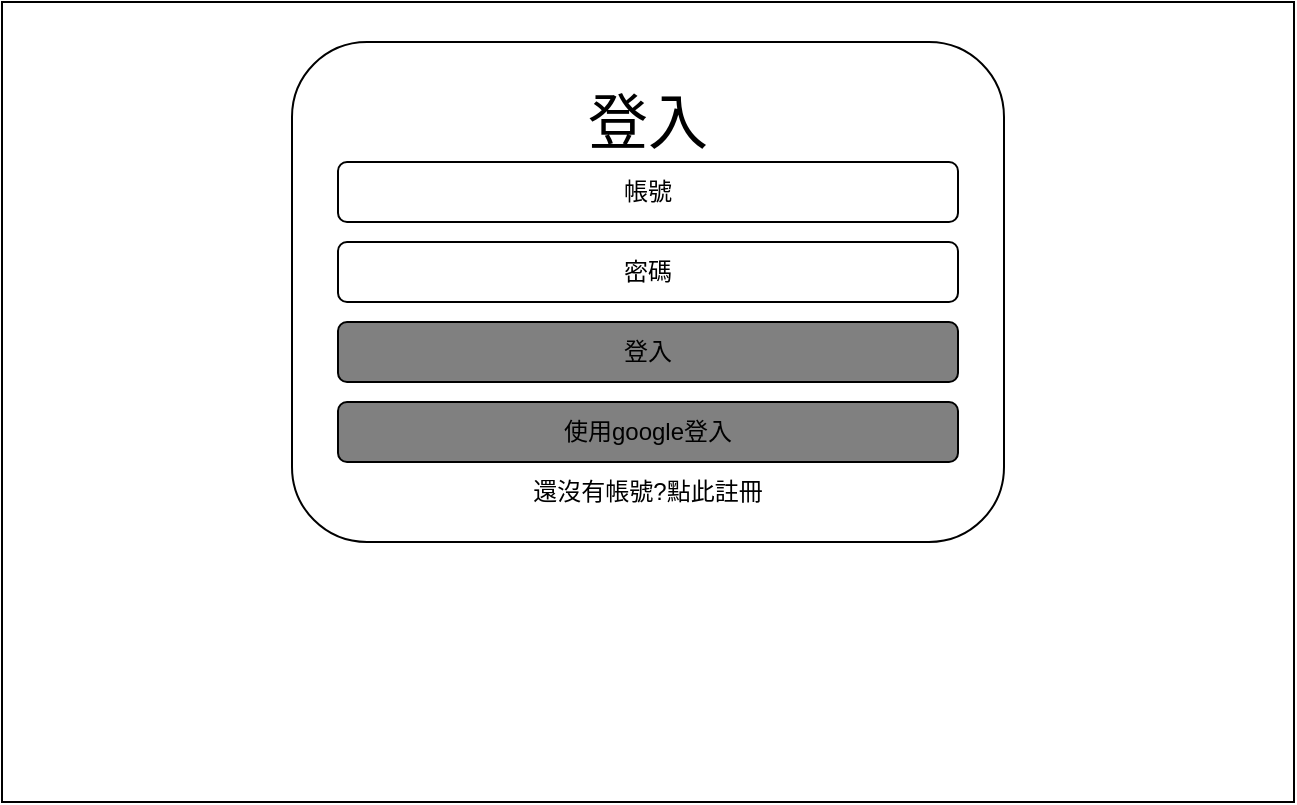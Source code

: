 <mxfile version="26.0.2" pages="15">
  <diagram id="QgYJ57VIjUv0aur7QHDK" name="第 1 页">
    <mxGraphModel dx="1212" dy="656" grid="1" gridSize="10" guides="1" tooltips="1" connect="1" arrows="1" fold="1" page="1" pageScale="1" pageWidth="827" pageHeight="1169" math="0" shadow="0">
      <root>
        <mxCell id="0" />
        <mxCell id="1" parent="0" />
        <mxCell id="DjvdTKwqsGYMlAUTt05r-1" value="" style="rounded=0;whiteSpace=wrap;html=1;" vertex="1" parent="1">
          <mxGeometry x="91" y="180" width="646" height="400" as="geometry" />
        </mxCell>
        <mxCell id="DjvdTKwqsGYMlAUTt05r-2" value="" style="rounded=1;whiteSpace=wrap;html=1;" vertex="1" parent="1">
          <mxGeometry x="236" y="200" width="356" height="250" as="geometry" />
        </mxCell>
        <mxCell id="DjvdTKwqsGYMlAUTt05r-3" value="&lt;font style=&quot;font-size: 30px;&quot;&gt;登入&lt;/font&gt;" style="text;strokeColor=none;align=center;fillColor=none;html=1;verticalAlign=middle;whiteSpace=wrap;rounded=0;" vertex="1" parent="1">
          <mxGeometry x="376" y="230" width="76" height="20" as="geometry" />
        </mxCell>
        <mxCell id="DjvdTKwqsGYMlAUTt05r-4" value="帳號" style="rounded=1;whiteSpace=wrap;html=1;" vertex="1" parent="1">
          <mxGeometry x="259" y="260" width="310" height="30" as="geometry" />
        </mxCell>
        <mxCell id="DjvdTKwqsGYMlAUTt05r-5" value="密碼" style="rounded=1;whiteSpace=wrap;html=1;" vertex="1" parent="1">
          <mxGeometry x="259" y="300" width="310" height="30" as="geometry" />
        </mxCell>
        <mxCell id="DjvdTKwqsGYMlAUTt05r-6" value="登入" style="rounded=1;whiteSpace=wrap;html=1;fillColor=#808080;" vertex="1" parent="1">
          <mxGeometry x="259" y="340" width="310" height="30" as="geometry" />
        </mxCell>
        <mxCell id="DjvdTKwqsGYMlAUTt05r-7" value="使用google登入" style="rounded=1;whiteSpace=wrap;html=1;fillColor=#808080;" vertex="1" parent="1">
          <mxGeometry x="259" y="380" width="310" height="30" as="geometry" />
        </mxCell>
        <mxCell id="DjvdTKwqsGYMlAUTt05r-8" value="還沒有帳號?點此註冊" style="text;strokeColor=none;align=center;fillColor=none;html=1;verticalAlign=middle;whiteSpace=wrap;rounded=0;" vertex="1" parent="1">
          <mxGeometry x="351" y="410" width="126" height="30" as="geometry" />
        </mxCell>
      </root>
    </mxGraphModel>
  </diagram>
  <diagram id="k6F07PkVkKD-r6Lop1Lk" name="第 2 页">
    <mxGraphModel dx="1212" dy="656" grid="1" gridSize="10" guides="1" tooltips="1" connect="1" arrows="1" fold="1" page="1" pageScale="1" pageWidth="827" pageHeight="1169" math="0" shadow="0">
      <root>
        <mxCell id="0" />
        <mxCell id="1" parent="0" />
        <mxCell id="t5SX46XaKKE3EgYs3D_a-1" value="" style="rounded=0;whiteSpace=wrap;html=1;" vertex="1" parent="1">
          <mxGeometry x="91" y="180" width="646" height="400" as="geometry" />
        </mxCell>
        <mxCell id="pI09bH8QGKPres74siQn-1" value="" style="rounded=1;whiteSpace=wrap;html=1;" vertex="1" parent="1">
          <mxGeometry x="236" y="200" width="356" height="250" as="geometry" />
        </mxCell>
        <mxCell id="pI09bH8QGKPres74siQn-2" value="&lt;font style=&quot;font-size: 30px;&quot;&gt;註冊&lt;/font&gt;" style="text;strokeColor=none;align=center;fillColor=none;html=1;verticalAlign=middle;whiteSpace=wrap;rounded=0;" vertex="1" parent="1">
          <mxGeometry x="376" y="220" width="76" height="20" as="geometry" />
        </mxCell>
        <mxCell id="pI09bH8QGKPres74siQn-3" value="選擇角色" style="rounded=1;whiteSpace=wrap;html=1;" vertex="1" parent="1">
          <mxGeometry x="259" y="260" width="310" height="30" as="geometry" />
        </mxCell>
        <mxCell id="pI09bH8QGKPres74siQn-4" value="學號或電子郵件" style="rounded=1;whiteSpace=wrap;html=1;" vertex="1" parent="1">
          <mxGeometry x="259" y="300" width="310" height="30" as="geometry" />
        </mxCell>
        <mxCell id="pI09bH8QGKPres74siQn-5" value="密碼" style="rounded=1;whiteSpace=wrap;html=1;fillColor=#FFFFFF;" vertex="1" parent="1">
          <mxGeometry x="259" y="340" width="310" height="30" as="geometry" />
        </mxCell>
        <mxCell id="9zB-RYPzBNiHCjq3Nn9u-1" value="註冊" style="rounded=1;whiteSpace=wrap;html=1;fillColor=#808080;" vertex="1" parent="1">
          <mxGeometry x="259" y="380" width="310" height="30" as="geometry" />
        </mxCell>
        <mxCell id="9zB-RYPzBNiHCjq3Nn9u-2" value="已有帳號?點此登入" style="text;strokeColor=none;align=center;fillColor=none;html=1;verticalAlign=middle;whiteSpace=wrap;rounded=0;" vertex="1" parent="1">
          <mxGeometry x="351" y="410" width="126" height="30" as="geometry" />
        </mxCell>
      </root>
    </mxGraphModel>
  </diagram>
  <diagram id="zWMgEyfHJ3ttpzDZe_y7" name="第 3 页">
    <mxGraphModel dx="1546" dy="395" grid="1" gridSize="10" guides="1" tooltips="1" connect="1" arrows="1" fold="1" page="1" pageScale="1" pageWidth="827" pageHeight="1169" math="0" shadow="0">
      <root>
        <mxCell id="0" />
        <mxCell id="1" parent="0" />
        <mxCell id="vZZIgx2Mmu8Py85ExFe8-1" value="" style="rounded=0;whiteSpace=wrap;html=1;" parent="1" vertex="1">
          <mxGeometry x="-232" y="150" width="646" height="400" as="geometry" />
        </mxCell>
        <mxCell id="vZZIgx2Mmu8Py85ExFe8-3" value="" style="endArrow=none;html=1;rounded=0;exitX=0;exitY=0.11;exitDx=0;exitDy=0;exitPerimeter=0;entryX=1;entryY=0.112;entryDx=0;entryDy=0;entryPerimeter=0;" parent="1" source="vZZIgx2Mmu8Py85ExFe8-1" target="vZZIgx2Mmu8Py85ExFe8-1" edge="1">
          <mxGeometry width="50" height="50" relative="1" as="geometry">
            <mxPoint x="110" y="250" as="sourcePoint" />
            <mxPoint x="160" y="200" as="targetPoint" />
          </mxGeometry>
        </mxCell>
        <mxCell id="vZZIgx2Mmu8Py85ExFe8-4" value="查詢教室" style="text;strokeColor=none;align=center;fillColor=none;html=1;verticalAlign=middle;whiteSpace=wrap;rounded=0;" parent="1" vertex="1">
          <mxGeometry x="-220" y="160" width="60" height="30" as="geometry" />
        </mxCell>
        <mxCell id="vZZIgx2Mmu8Py85ExFe8-6" value="申請管理" style="text;strokeColor=none;align=center;fillColor=none;html=1;verticalAlign=middle;whiteSpace=wrap;rounded=0;" parent="1" vertex="1">
          <mxGeometry x="-150" y="160" width="60" height="30" as="geometry" />
        </mxCell>
        <mxCell id="vZZIgx2Mmu8Py85ExFe8-7" value="使用者狀態管理" style="text;strokeColor=none;align=center;fillColor=none;html=1;verticalAlign=middle;whiteSpace=wrap;rounded=0;" parent="1" vertex="1">
          <mxGeometry x="-80" y="160" width="90" height="30" as="geometry" />
        </mxCell>
        <mxCell id="vZZIgx2Mmu8Py85ExFe8-8" value="教室地圖" style="text;strokeColor=none;align=center;fillColor=none;html=1;verticalAlign=middle;whiteSpace=wrap;rounded=0;" parent="1" vertex="1">
          <mxGeometry x="20" y="160" width="60" height="30" as="geometry" />
        </mxCell>
        <mxCell id="vZZIgx2Mmu8Py85ExFe8-9" value="資訊查詢" style="text;strokeColor=none;align=center;fillColor=none;html=1;verticalAlign=middle;whiteSpace=wrap;rounded=0;" parent="1" vertex="1">
          <mxGeometry x="90" y="160" width="60" height="30" as="geometry" />
        </mxCell>
        <mxCell id="MzxvAtUx7tTeIQeP956L-1" value="登出" style="rounded=1;whiteSpace=wrap;html=1;fillColor=#808080;" vertex="1" parent="1">
          <mxGeometry x="350" y="160" width="50" height="30" as="geometry" />
        </mxCell>
        <mxCell id="MzxvAtUx7tTeIQeP956L-2" value="" style="rounded=0;whiteSpace=wrap;html=1;" vertex="1" parent="1">
          <mxGeometry x="-219" y="210" width="620" height="40" as="geometry" />
        </mxCell>
        <mxCell id="MzxvAtUx7tTeIQeP956L-3" value="" style="rounded=0;whiteSpace=wrap;html=1;" vertex="1" parent="1">
          <mxGeometry x="-219" y="270" width="620" height="260" as="geometry" />
        </mxCell>
        <mxCell id="MzxvAtUx7tTeIQeP956L-4" value="" style="rounded=1;whiteSpace=wrap;html=1;" vertex="1" parent="1">
          <mxGeometry x="-210" y="280" width="600" height="40" as="geometry" />
        </mxCell>
        <mxCell id="MzxvAtUx7tTeIQeP956L-9" value="樓層" style="rounded=0;whiteSpace=wrap;html=1;" vertex="1" parent="1">
          <mxGeometry x="-210" y="215" width="70" height="30" as="geometry" />
        </mxCell>
        <mxCell id="MzxvAtUx7tTeIQeP956L-10" value="教室代號" style="rounded=0;whiteSpace=wrap;html=1;" vertex="1" parent="1">
          <mxGeometry x="-120" y="215" width="70" height="30" as="geometry" />
        </mxCell>
        <mxCell id="MzxvAtUx7tTeIQeP956L-12" value="帳號狀態" style="rounded=0;whiteSpace=wrap;html=1;" vertex="1" parent="1">
          <mxGeometry x="320" y="215" width="70" height="30" as="geometry" />
        </mxCell>
        <mxCell id="MzxvAtUx7tTeIQeP956L-13" value="&lt;font style=&quot;font-size: 8px;&quot;&gt;教室編號&lt;/font&gt;" style="text;strokeColor=none;align=center;fillColor=none;html=1;verticalAlign=middle;whiteSpace=wrap;rounded=0;" vertex="1" parent="1">
          <mxGeometry x="-210" y="285" width="45" height="30" as="geometry" />
        </mxCell>
        <mxCell id="MzxvAtUx7tTeIQeP956L-18" value="&lt;font style=&quot;font-size: 8px;&quot;&gt;樓層&lt;/font&gt;" style="text;strokeColor=none;align=center;fillColor=none;html=1;verticalAlign=middle;whiteSpace=wrap;rounded=0;" vertex="1" parent="1">
          <mxGeometry x="-165" y="285" width="45" height="30" as="geometry" />
        </mxCell>
        <mxCell id="MzxvAtUx7tTeIQeP956L-19" value="&lt;font style=&quot;font-size: 8px;&quot;&gt;教室狀態&lt;/font&gt;" style="text;strokeColor=none;align=center;fillColor=none;html=1;verticalAlign=middle;whiteSpace=wrap;rounded=0;" vertex="1" parent="1">
          <mxGeometry x="-120" y="285" width="45" height="30" as="geometry" />
        </mxCell>
        <mxCell id="MzxvAtUx7tTeIQeP956L-22" value="&lt;font style=&quot;font-size: 8px;&quot;&gt;鑰匙狀態&lt;/font&gt;" style="text;strokeColor=none;align=center;fillColor=none;html=1;verticalAlign=middle;whiteSpace=wrap;rounded=0;" vertex="1" parent="1">
          <mxGeometry x="-70" y="285" width="45" height="30" as="geometry" />
        </mxCell>
        <mxCell id="MzxvAtUx7tTeIQeP956L-23" value="&lt;font style=&quot;font-size: 8px;&quot;&gt;借用人&lt;/font&gt;" style="text;strokeColor=none;align=center;fillColor=none;html=1;verticalAlign=middle;whiteSpace=wrap;rounded=0;" vertex="1" parent="1">
          <mxGeometry x="-20" y="285" width="45" height="30" as="geometry" />
        </mxCell>
        <mxCell id="MzxvAtUx7tTeIQeP956L-24" value="&lt;font style=&quot;font-size: 8px;&quot;&gt;更改鑰匙狀態&lt;/font&gt;" style="rounded=1;whiteSpace=wrap;html=1;fillColor=#808080;" vertex="1" parent="1">
          <mxGeometry x="330" y="290" width="50" height="20" as="geometry" />
        </mxCell>
        <mxCell id="MzxvAtUx7tTeIQeP956L-25" value="&lt;span style=&quot;font-size: 8px;&quot;&gt;解禁教室&lt;/span&gt;" style="rounded=1;whiteSpace=wrap;html=1;fillColor=#808080;" vertex="1" parent="1">
          <mxGeometry x="280" y="290" width="40" height="20" as="geometry" />
        </mxCell>
        <mxCell id="MzxvAtUx7tTeIQeP956L-26" value="&lt;span style=&quot;font-size: 8px;&quot;&gt;禁用教室&lt;/span&gt;" style="rounded=1;whiteSpace=wrap;html=1;fillColor=#808080;" vertex="1" parent="1">
          <mxGeometry x="230" y="290" width="40" height="20" as="geometry" />
        </mxCell>
        <mxCell id="MzxvAtUx7tTeIQeP956L-27" value="&lt;span style=&quot;font-size: 8px;&quot;&gt;申請&lt;/span&gt;" style="rounded=1;whiteSpace=wrap;html=1;fillColor=#808080;" vertex="1" parent="1">
          <mxGeometry x="180" y="290" width="40" height="20" as="geometry" />
        </mxCell>
        <mxCell id="MzxvAtUx7tTeIQeP956L-28" value="&lt;span style=&quot;font-size: 8px;&quot;&gt;查看&lt;/span&gt;" style="rounded=1;whiteSpace=wrap;html=1;fillColor=#808080;" vertex="1" parent="1">
          <mxGeometry x="130" y="290" width="40" height="20" as="geometry" />
        </mxCell>
        <mxCell id="MzxvAtUx7tTeIQeP956L-31" value="&lt;span style=&quot;font-size: 8px;&quot;&gt;匯出&lt;/span&gt;" style="rounded=1;whiteSpace=wrap;html=1;fillColor=#808080;" vertex="1" parent="1">
          <mxGeometry x="80" y="290" width="40" height="20" as="geometry" />
        </mxCell>
      </root>
    </mxGraphModel>
  </diagram>
  <diagram id="ET-pkPDAG7_EQCwxzvbj" name="第 4 页">
    <mxGraphModel dx="868" dy="478" grid="1" gridSize="10" guides="1" tooltips="1" connect="1" arrows="1" fold="1" page="1" pageScale="1" pageWidth="827" pageHeight="1169" math="0" shadow="0">
      <root>
        <mxCell id="0" />
        <mxCell id="1" parent="0" />
        <mxCell id="nC7MZ5-8QtUfKocfvigG-1" value="" style="rounded=0;whiteSpace=wrap;html=1;" vertex="1" parent="1">
          <mxGeometry x="280" y="100" width="646" height="400" as="geometry" />
        </mxCell>
        <mxCell id="nC7MZ5-8QtUfKocfvigG-2" value="&lt;font style=&quot;font-size: 20px;&quot;&gt;教室編號&lt;/font&gt;" style="text;strokeColor=none;align=center;fillColor=none;html=1;verticalAlign=middle;whiteSpace=wrap;rounded=0;" vertex="1" parent="1">
          <mxGeometry x="493" y="185" width="220" height="40" as="geometry" />
        </mxCell>
        <mxCell id="nC7MZ5-8QtUfKocfvigG-5" value="&lt;font style=&quot;font-size: 20px;&quot;&gt;選擇要匯出的教室&lt;/font&gt;" style="text;strokeColor=none;align=center;fillColor=none;html=1;verticalAlign=middle;whiteSpace=wrap;rounded=0;" vertex="1" parent="1">
          <mxGeometry x="493" y="235" width="220" height="40" as="geometry" />
        </mxCell>
        <mxCell id="nC7MZ5-8QtUfKocfvigG-6" value="&lt;font style=&quot;font-size: 20px;&quot;&gt;選擇要匯出的日期&lt;/font&gt;" style="rounded=0;whiteSpace=wrap;html=1;" vertex="1" parent="1">
          <mxGeometry x="508" y="285" width="190" height="40" as="geometry" />
        </mxCell>
        <mxCell id="nC7MZ5-8QtUfKocfvigG-7" value="&lt;span style=&quot;color: rgba(0, 0, 0, 0.87); font-family: Roboto, Helvetica, Arial, sans-serif; font-size: 16px; letter-spacing: 0.15px; background-color: rgb(255, 255, 255);&quot;&gt;選擇的日期範圍&lt;/span&gt;" style="text;strokeColor=none;align=center;fillColor=none;html=1;verticalAlign=middle;whiteSpace=wrap;rounded=0;" vertex="1" parent="1">
          <mxGeometry x="493" y="335" width="220" height="40" as="geometry" />
        </mxCell>
        <mxCell id="nC7MZ5-8QtUfKocfvigG-8" value="匯出PDF" style="rounded=1;whiteSpace=wrap;html=1;fillColor=#808080;" vertex="1" parent="1">
          <mxGeometry x="571.5" y="385" width="63" height="30" as="geometry" />
        </mxCell>
        <mxCell id="nC7MZ5-8QtUfKocfvigG-9" value="" style="shape=mxgraph.sysml.x;" vertex="1" parent="1">
          <mxGeometry x="889" y="115" width="20" height="20" as="geometry" />
        </mxCell>
      </root>
    </mxGraphModel>
  </diagram>
  <diagram id="zQMTpKq9kxz6Sc-QJOb_" name="第 5 页">
    <mxGraphModel dx="932" dy="505" grid="1" gridSize="10" guides="1" tooltips="1" connect="1" arrows="1" fold="1" page="1" pageScale="1" pageWidth="827" pageHeight="1169" math="0" shadow="0">
      <root>
        <mxCell id="0" />
        <mxCell id="1" parent="0" />
        <mxCell id="nr4t4rD4jMs2nl9JwYOG-1" value="" style="rounded=0;whiteSpace=wrap;html=1;" vertex="1" parent="1">
          <mxGeometry x="220" y="110" width="646" height="400" as="geometry" />
        </mxCell>
        <mxCell id="nr4t4rD4jMs2nl9JwYOG-2" value="" style="shape=mxgraph.sysml.x;" vertex="1" parent="1">
          <mxGeometry x="851" y="115" width="10" height="10" as="geometry" />
        </mxCell>
        <mxCell id="nr4t4rD4jMs2nl9JwYOG-5" value="" style="rounded=0;whiteSpace=wrap;html=1;" vertex="1" parent="1">
          <mxGeometry x="238" y="125" width="610" height="375" as="geometry" />
        </mxCell>
        <mxCell id="nr4t4rD4jMs2nl9JwYOG-6" value="樓層" style="rounded=0;whiteSpace=wrap;html=1;" vertex="1" parent="1">
          <mxGeometry x="248" y="140" width="290" height="30" as="geometry" />
        </mxCell>
        <mxCell id="nr4t4rD4jMs2nl9JwYOG-10" value="教室代號" style="rounded=0;whiteSpace=wrap;html=1;" vertex="1" parent="1">
          <mxGeometry x="548" y="140" width="290" height="30" as="geometry" />
        </mxCell>
        <mxCell id="nr4t4rD4jMs2nl9JwYOG-11" value="&lt;font style=&quot;font-size: 15px;&quot;&gt;&amp;lt;&lt;/font&gt;&amp;nbsp; XXXX年XX月&amp;nbsp; &lt;font style=&quot;font-size: 15px;&quot;&gt;&amp;gt;&lt;/font&gt;" style="rounded=0;whiteSpace=wrap;html=1;" vertex="1" parent="1">
          <mxGeometry x="718" y="180" width="120" height="30" as="geometry" />
        </mxCell>
        <mxCell id="nr4t4rD4jMs2nl9JwYOG-12" value="日" style="rounded=0;whiteSpace=wrap;html=1;" vertex="1" parent="1">
          <mxGeometry x="778" y="220" width="40" height="30" as="geometry" />
        </mxCell>
        <mxCell id="nr4t4rD4jMs2nl9JwYOG-13" value="" style="html=1;verticalLabelPosition=bottom;align=center;labelBackgroundColor=#ffffff;verticalAlign=top;strokeWidth=2;strokeColor=#000000;shadow=0;dashed=0;shape=mxgraph.ios7.icons.looking_glass;" vertex="1" parent="1">
          <mxGeometry x="828" y="230" width="10" height="10" as="geometry" />
        </mxCell>
        <mxCell id="nr4t4rD4jMs2nl9JwYOG-14" value="月" style="rounded=0;whiteSpace=wrap;html=1;" vertex="1" parent="1">
          <mxGeometry x="728" y="220" width="40" height="30" as="geometry" />
        </mxCell>
        <mxCell id="nr4t4rD4jMs2nl9JwYOG-15" value="年" style="rounded=0;whiteSpace=wrap;html=1;" vertex="1" parent="1">
          <mxGeometry x="658" y="220" width="60" height="30" as="geometry" />
        </mxCell>
        <mxCell id="nr4t4rD4jMs2nl9JwYOG-16" value="" style="rounded=0;whiteSpace=wrap;html=1;" vertex="1" parent="1">
          <mxGeometry x="248" y="270" width="590" height="210" as="geometry" />
        </mxCell>
        <mxCell id="nr4t4rD4jMs2nl9JwYOG-19" value="" style="endArrow=none;html=1;rounded=0;exitX=0.002;exitY=0.202;exitDx=0;exitDy=0;exitPerimeter=0;entryX=0.995;entryY=0.202;entryDx=0;entryDy=0;entryPerimeter=0;" edge="1" parent="1" source="nr4t4rD4jMs2nl9JwYOG-16" target="nr4t4rD4jMs2nl9JwYOG-16">
          <mxGeometry width="50" height="50" relative="1" as="geometry">
            <mxPoint x="540" y="410" as="sourcePoint" />
            <mxPoint x="590" y="360" as="targetPoint" />
          </mxGeometry>
        </mxCell>
        <mxCell id="nr4t4rD4jMs2nl9JwYOG-20" value="星期五" style="text;strokeColor=none;align=center;fillColor=none;html=1;verticalAlign=middle;whiteSpace=wrap;rounded=0;" vertex="1" parent="1">
          <mxGeometry x="758" y="280" width="60" height="30" as="geometry" />
        </mxCell>
        <mxCell id="nr4t4rD4jMs2nl9JwYOG-21" value="星期四" style="text;strokeColor=none;align=center;fillColor=none;html=1;verticalAlign=middle;whiteSpace=wrap;rounded=0;" vertex="1" parent="1">
          <mxGeometry x="680" y="280" width="60" height="30" as="geometry" />
        </mxCell>
        <mxCell id="nr4t4rD4jMs2nl9JwYOG-22" value="星期三" style="text;strokeColor=none;align=center;fillColor=none;html=1;verticalAlign=middle;whiteSpace=wrap;rounded=0;" vertex="1" parent="1">
          <mxGeometry x="598" y="280" width="60" height="30" as="geometry" />
        </mxCell>
        <mxCell id="nr4t4rD4jMs2nl9JwYOG-23" value="星期二" style="text;strokeColor=none;align=center;fillColor=none;html=1;verticalAlign=middle;whiteSpace=wrap;rounded=0;" vertex="1" parent="1">
          <mxGeometry x="513" y="280" width="60" height="30" as="geometry" />
        </mxCell>
        <mxCell id="nr4t4rD4jMs2nl9JwYOG-24" value="星期一" style="text;strokeColor=none;align=center;fillColor=none;html=1;verticalAlign=middle;whiteSpace=wrap;rounded=0;" vertex="1" parent="1">
          <mxGeometry x="430" y="280" width="60" height="30" as="geometry" />
        </mxCell>
        <mxCell id="nr4t4rD4jMs2nl9JwYOG-26" value="&lt;font style=&quot;font-size: 30px;&quot;&gt;時&lt;/font&gt;&lt;div&gt;&lt;span style=&quot;font-size: 30px;&quot;&gt;段&lt;/span&gt;&lt;/div&gt;" style="text;strokeColor=none;align=center;fillColor=none;html=1;verticalAlign=middle;whiteSpace=wrap;rounded=0;" vertex="1" parent="1">
          <mxGeometry x="248" y="310" width="60" height="170" as="geometry" />
        </mxCell>
        <mxCell id="nr4t4rD4jMs2nl9JwYOG-27" value="" style="shape=mxgraph.sysml.x;" vertex="1" parent="1">
          <mxGeometry x="450" y="340" width="10" height="10" as="geometry" />
        </mxCell>
        <mxCell id="nr4t4rD4jMs2nl9JwYOG-28" value="" style="shape=mxgraph.sysml.x;" vertex="1" parent="1">
          <mxGeometry x="450" y="360" width="10" height="10" as="geometry" />
        </mxCell>
        <mxCell id="nr4t4rD4jMs2nl9JwYOG-29" value="" style="shape=mxgraph.sysml.x;" vertex="1" parent="1">
          <mxGeometry x="620" y="360" width="10" height="10" as="geometry" />
        </mxCell>
        <mxCell id="nr4t4rD4jMs2nl9JwYOG-30" value="" style="shape=mxgraph.sysml.x;" vertex="1" parent="1">
          <mxGeometry x="620" y="380" width="10" height="10" as="geometry" />
        </mxCell>
        <mxCell id="nr4t4rD4jMs2nl9JwYOG-31" value="" style="shape=mxgraph.sysml.x;" vertex="1" parent="1">
          <mxGeometry x="620" y="400" width="10" height="10" as="geometry" />
        </mxCell>
        <mxCell id="nr4t4rD4jMs2nl9JwYOG-32" value="" style="shape=mxgraph.sysml.x;" vertex="1" parent="1">
          <mxGeometry x="620" y="420" width="10" height="10" as="geometry" />
        </mxCell>
      </root>
    </mxGraphModel>
  </diagram>
  <diagram id="pZtuCTIe1XZJ_nbanjNF" name="第 6 页">
    <mxGraphModel dx="1551" dy="822" grid="1" gridSize="10" guides="1" tooltips="1" connect="1" arrows="1" fold="1" page="1" pageScale="1" pageWidth="827" pageHeight="1169" math="0" shadow="0">
      <root>
        <mxCell id="0" />
        <mxCell id="1" parent="0" />
        <mxCell id="om7pnWgnMwNQS-AXq-Im-1" value="" style="rounded=0;whiteSpace=wrap;html=1;" vertex="1" parent="1">
          <mxGeometry x="220" y="110" width="646" height="400" as="geometry" />
        </mxCell>
        <mxCell id="om7pnWgnMwNQS-AXq-Im-2" value="" style="shape=mxgraph.sysml.x;" vertex="1" parent="1">
          <mxGeometry x="829" y="126" width="21" height="21" as="geometry" />
        </mxCell>
        <mxCell id="om7pnWgnMwNQS-AXq-Im-3" value="&lt;font style=&quot;font-size: 25px;&quot;&gt;樓層&lt;/font&gt;" style="rounded=0;whiteSpace=wrap;html=1;" vertex="1" parent="1">
          <mxGeometry x="288" y="220" width="220" height="60" as="geometry" />
        </mxCell>
        <mxCell id="om7pnWgnMwNQS-AXq-Im-4" value="&lt;span style=&quot;font-size: 25px;&quot;&gt;選擇開始時間&lt;/span&gt;" style="rounded=0;whiteSpace=wrap;html=1;" vertex="1" parent="1">
          <mxGeometry x="288" y="340" width="220" height="60" as="geometry" />
        </mxCell>
        <mxCell id="om7pnWgnMwNQS-AXq-Im-5" value="&lt;span style=&quot;font-size: 25px;&quot;&gt;選擇結束時間&lt;/span&gt;" style="rounded=0;whiteSpace=wrap;html=1;" vertex="1" parent="1">
          <mxGeometry x="578" y="340" width="220" height="60" as="geometry" />
        </mxCell>
        <mxCell id="om7pnWgnMwNQS-AXq-Im-6" value="&lt;span style=&quot;font-size: 25px;&quot;&gt;教室代號&lt;/span&gt;" style="rounded=0;whiteSpace=wrap;html=1;" vertex="1" parent="1">
          <mxGeometry x="578" y="220" width="220" height="60" as="geometry" />
        </mxCell>
        <mxCell id="om7pnWgnMwNQS-AXq-Im-7" value="&lt;font style=&quot;font-size: 25px;&quot;&gt;提交&lt;/font&gt;" style="rounded=1;whiteSpace=wrap;html=1;fillColor=#808080;" vertex="1" parent="1">
          <mxGeometry x="483" y="420" width="120" height="60" as="geometry" />
        </mxCell>
      </root>
    </mxGraphModel>
  </diagram>
  <diagram id="pnUnFaWA4RpvQPl96U3_" name="第 7 页">
    <mxGraphModel dx="1551" dy="822" grid="1" gridSize="10" guides="1" tooltips="1" connect="1" arrows="1" fold="1" page="1" pageScale="1" pageWidth="827" pageHeight="1169" math="0" shadow="0">
      <root>
        <mxCell id="0" />
        <mxCell id="1" parent="0" />
        <mxCell id="CMjjZ5YGhx9Ng5Rtvhs7-1" value="" style="rounded=0;whiteSpace=wrap;html=1;" vertex="1" parent="1">
          <mxGeometry x="220" y="110" width="646" height="400" as="geometry" />
        </mxCell>
        <mxCell id="CMjjZ5YGhx9Ng5Rtvhs7-2" value="" style="shape=mxgraph.sysml.x;" vertex="1" parent="1">
          <mxGeometry x="829" y="126" width="21" height="21" as="geometry" />
        </mxCell>
        <mxCell id="CMjjZ5YGhx9Ng5Rtvhs7-3" value="&lt;font style=&quot;font-size: 25px;&quot;&gt;樓層&lt;/font&gt;" style="rounded=0;whiteSpace=wrap;html=1;" vertex="1" parent="1">
          <mxGeometry x="288" y="220" width="220" height="60" as="geometry" />
        </mxCell>
        <mxCell id="CMjjZ5YGhx9Ng5Rtvhs7-4" value="&lt;span style=&quot;font-size: 25px;&quot;&gt;月&lt;/span&gt;" style="rounded=0;whiteSpace=wrap;html=1;" vertex="1" parent="1">
          <mxGeometry x="288" y="340" width="152" height="60" as="geometry" />
        </mxCell>
        <mxCell id="CMjjZ5YGhx9Ng5Rtvhs7-6" value="&lt;span style=&quot;font-size: 25px;&quot;&gt;教室代號&lt;/span&gt;" style="rounded=0;whiteSpace=wrap;html=1;" vertex="1" parent="1">
          <mxGeometry x="578" y="220" width="220" height="60" as="geometry" />
        </mxCell>
        <mxCell id="CMjjZ5YGhx9Ng5Rtvhs7-7" value="&lt;font style=&quot;font-size: 25px;&quot;&gt;提交&lt;/font&gt;" style="rounded=1;whiteSpace=wrap;html=1;fillColor=#808080;" vertex="1" parent="1">
          <mxGeometry x="483" y="420" width="120" height="60" as="geometry" />
        </mxCell>
        <mxCell id="CMjjZ5YGhx9Ng5Rtvhs7-9" value="&lt;span style=&quot;font-size: 25px;&quot;&gt;時&lt;/span&gt;" style="rounded=0;whiteSpace=wrap;html=1;" vertex="1" parent="1">
          <mxGeometry x="646" y="340" width="152" height="60" as="geometry" />
        </mxCell>
        <mxCell id="CMjjZ5YGhx9Ng5Rtvhs7-10" value="&lt;span style=&quot;font-size: 25px;&quot;&gt;日&lt;/span&gt;" style="rounded=0;whiteSpace=wrap;html=1;" vertex="1" parent="1">
          <mxGeometry x="467" y="340" width="152" height="60" as="geometry" />
        </mxCell>
      </root>
    </mxGraphModel>
  </diagram>
  <diagram id="OuUHOI1jhtomVeFOd6LH" name="第 8 页">
    <mxGraphModel dx="1042" dy="573" grid="1" gridSize="10" guides="1" tooltips="1" connect="1" arrows="1" fold="1" page="1" pageScale="1" pageWidth="827" pageHeight="1169" math="0" shadow="0">
      <root>
        <mxCell id="0" />
        <mxCell id="1" parent="0" />
        <mxCell id="49A21cKtQv_MKHyPqMj1-1" value="" style="rounded=0;whiteSpace=wrap;html=1;" vertex="1" parent="1">
          <mxGeometry x="220" y="110" width="646" height="400" as="geometry" />
        </mxCell>
        <mxCell id="49A21cKtQv_MKHyPqMj1-2" value="" style="shape=mxgraph.sysml.x;" vertex="1" parent="1">
          <mxGeometry x="829" y="126" width="21" height="21" as="geometry" />
        </mxCell>
        <mxCell id="49A21cKtQv_MKHyPqMj1-3" value="&lt;font style=&quot;font-size: 25px;&quot;&gt;樓層&lt;/font&gt;" style="rounded=0;whiteSpace=wrap;html=1;" vertex="1" parent="1">
          <mxGeometry x="288" y="220" width="220" height="60" as="geometry" />
        </mxCell>
        <mxCell id="49A21cKtQv_MKHyPqMj1-6" value="&lt;span style=&quot;font-size: 25px;&quot;&gt;教室代號&lt;/span&gt;" style="rounded=0;whiteSpace=wrap;html=1;" vertex="1" parent="1">
          <mxGeometry x="578" y="220" width="220" height="60" as="geometry" />
        </mxCell>
        <mxCell id="49A21cKtQv_MKHyPqMj1-7" value="&lt;font style=&quot;font-size: 25px;&quot;&gt;更改&lt;/font&gt;" style="rounded=1;whiteSpace=wrap;html=1;fillColor=#808080;" vertex="1" parent="1">
          <mxGeometry x="483" y="430" width="120" height="60" as="geometry" />
        </mxCell>
        <mxCell id="49A21cKtQv_MKHyPqMj1-8" value="&lt;span style=&quot;font-size: 25px;&quot;&gt;選擇使用者&lt;/span&gt;" style="rounded=0;whiteSpace=wrap;html=1;" vertex="1" parent="1">
          <mxGeometry x="578" y="320" width="220" height="60" as="geometry" />
        </mxCell>
        <mxCell id="49A21cKtQv_MKHyPqMj1-9" value="&lt;span style=&quot;font-size: 25px;&quot;&gt;鑰匙狀態&lt;/span&gt;" style="rounded=0;whiteSpace=wrap;html=1;" vertex="1" parent="1">
          <mxGeometry x="288" y="320" width="220" height="60" as="geometry" />
        </mxCell>
        <mxCell id="49A21cKtQv_MKHyPqMj1-11" value="" style="whiteSpace=wrap;html=1;aspect=fixed;" vertex="1" parent="1">
          <mxGeometry x="475.75" y="400" width="20" height="20" as="geometry" />
        </mxCell>
        <mxCell id="49A21cKtQv_MKHyPqMj1-12" value="禁用鑰匙借用者" style="text;strokeColor=none;align=center;fillColor=none;html=1;verticalAlign=middle;whiteSpace=wrap;rounded=0;" vertex="1" parent="1">
          <mxGeometry x="490.25" y="395" width="120" height="30" as="geometry" />
        </mxCell>
      </root>
    </mxGraphModel>
  </diagram>
  <diagram id="vJJjXLjIIedYYJSWxosm" name="第 9 页">
    <mxGraphModel dx="1546" dy="395" grid="1" gridSize="10" guides="1" tooltips="1" connect="1" arrows="1" fold="1" page="1" pageScale="1" pageWidth="827" pageHeight="1169" math="0" shadow="0">
      <root>
        <mxCell id="0" />
        <mxCell id="1" parent="0" />
        <mxCell id="XeFK1Jfa4oH6c-_aOQsl-1" value="" style="rounded=0;whiteSpace=wrap;html=1;" vertex="1" parent="1">
          <mxGeometry x="-232" y="150" width="646" height="400" as="geometry" />
        </mxCell>
        <mxCell id="XeFK1Jfa4oH6c-_aOQsl-2" value="" style="endArrow=none;html=1;rounded=0;exitX=0;exitY=0.11;exitDx=0;exitDy=0;exitPerimeter=0;entryX=1;entryY=0.112;entryDx=0;entryDy=0;entryPerimeter=0;" edge="1" parent="1" source="XeFK1Jfa4oH6c-_aOQsl-1" target="XeFK1Jfa4oH6c-_aOQsl-1">
          <mxGeometry width="50" height="50" relative="1" as="geometry">
            <mxPoint x="110" y="250" as="sourcePoint" />
            <mxPoint x="160" y="200" as="targetPoint" />
          </mxGeometry>
        </mxCell>
        <mxCell id="XeFK1Jfa4oH6c-_aOQsl-3" value="查詢教室" style="text;strokeColor=none;align=center;fillColor=none;html=1;verticalAlign=middle;whiteSpace=wrap;rounded=0;" vertex="1" parent="1">
          <mxGeometry x="-220" y="160" width="60" height="30" as="geometry" />
        </mxCell>
        <mxCell id="XeFK1Jfa4oH6c-_aOQsl-4" value="申請管理" style="text;strokeColor=none;align=center;fillColor=none;html=1;verticalAlign=middle;whiteSpace=wrap;rounded=0;" vertex="1" parent="1">
          <mxGeometry x="-150" y="160" width="60" height="30" as="geometry" />
        </mxCell>
        <mxCell id="XeFK1Jfa4oH6c-_aOQsl-5" value="使用者狀態管理" style="text;strokeColor=none;align=center;fillColor=none;html=1;verticalAlign=middle;whiteSpace=wrap;rounded=0;" vertex="1" parent="1">
          <mxGeometry x="-80" y="160" width="90" height="30" as="geometry" />
        </mxCell>
        <mxCell id="XeFK1Jfa4oH6c-_aOQsl-6" value="教室地圖" style="text;strokeColor=none;align=center;fillColor=none;html=1;verticalAlign=middle;whiteSpace=wrap;rounded=0;" vertex="1" parent="1">
          <mxGeometry x="20" y="160" width="60" height="30" as="geometry" />
        </mxCell>
        <mxCell id="XeFK1Jfa4oH6c-_aOQsl-7" value="資訊查詢" style="text;strokeColor=none;align=center;fillColor=none;html=1;verticalAlign=middle;whiteSpace=wrap;rounded=0;" vertex="1" parent="1">
          <mxGeometry x="90" y="160" width="60" height="30" as="geometry" />
        </mxCell>
        <mxCell id="XeFK1Jfa4oH6c-_aOQsl-8" value="登出" style="rounded=1;whiteSpace=wrap;html=1;fillColor=#808080;" vertex="1" parent="1">
          <mxGeometry x="350" y="160" width="50" height="30" as="geometry" />
        </mxCell>
        <mxCell id="XeFK1Jfa4oH6c-_aOQsl-9" value="" style="rounded=0;whiteSpace=wrap;html=1;" vertex="1" parent="1">
          <mxGeometry x="-219" y="210" width="620" height="40" as="geometry" />
        </mxCell>
        <mxCell id="XeFK1Jfa4oH6c-_aOQsl-10" value="" style="rounded=0;whiteSpace=wrap;html=1;" vertex="1" parent="1">
          <mxGeometry x="-219" y="270" width="620" height="260" as="geometry" />
        </mxCell>
        <mxCell id="XeFK1Jfa4oH6c-_aOQsl-11" value="" style="rounded=1;whiteSpace=wrap;html=1;" vertex="1" parent="1">
          <mxGeometry x="-210" y="280" width="600" height="40" as="geometry" />
        </mxCell>
        <mxCell id="XeFK1Jfa4oH6c-_aOQsl-12" value="樓層" style="rounded=0;whiteSpace=wrap;html=1;" vertex="1" parent="1">
          <mxGeometry x="-210" y="215" width="70" height="30" as="geometry" />
        </mxCell>
        <mxCell id="XeFK1Jfa4oH6c-_aOQsl-13" value="教室代號" style="rounded=0;whiteSpace=wrap;html=1;" vertex="1" parent="1">
          <mxGeometry x="-120" y="215" width="70" height="30" as="geometry" />
        </mxCell>
        <mxCell id="XeFK1Jfa4oH6c-_aOQsl-15" value="&lt;font style=&quot;font-size: 8px;&quot;&gt;教室編號&lt;/font&gt;" style="text;strokeColor=none;align=center;fillColor=none;html=1;verticalAlign=middle;whiteSpace=wrap;rounded=0;" vertex="1" parent="1">
          <mxGeometry x="-210" y="285" width="45" height="30" as="geometry" />
        </mxCell>
        <mxCell id="XeFK1Jfa4oH6c-_aOQsl-16" value="&lt;font style=&quot;font-size: 8px;&quot;&gt;樓層&lt;/font&gt;" style="text;strokeColor=none;align=center;fillColor=none;html=1;verticalAlign=middle;whiteSpace=wrap;rounded=0;" vertex="1" parent="1">
          <mxGeometry x="-165" y="285" width="45" height="30" as="geometry" />
        </mxCell>
        <mxCell id="XeFK1Jfa4oH6c-_aOQsl-18" value="&lt;font style=&quot;font-size: 8px;&quot;&gt;借用時間&lt;/font&gt;" style="text;strokeColor=none;align=center;fillColor=none;html=1;verticalAlign=middle;whiteSpace=wrap;rounded=0;" vertex="1" parent="1">
          <mxGeometry x="-70" y="285" width="45" height="30" as="geometry" />
        </mxCell>
        <mxCell id="XeFK1Jfa4oH6c-_aOQsl-19" value="&lt;font style=&quot;font-size: 8px;&quot;&gt;借用人&lt;/font&gt;" style="text;strokeColor=none;align=center;fillColor=none;html=1;verticalAlign=middle;whiteSpace=wrap;rounded=0;" vertex="1" parent="1">
          <mxGeometry x="-120" y="285" width="45" height="30" as="geometry" />
        </mxCell>
        <mxCell id="XeFK1Jfa4oH6c-_aOQsl-20" value="&lt;font style=&quot;font-size: 8px;&quot;&gt;檢視歷史紀錄&lt;/font&gt;" style="rounded=1;whiteSpace=wrap;html=1;fillColor=#808080;" vertex="1" parent="1">
          <mxGeometry x="230" y="290" width="50" height="20" as="geometry" />
        </mxCell>
        <mxCell id="XeFK1Jfa4oH6c-_aOQsl-21" value="&lt;span style=&quot;font-size: 8px;&quot;&gt;同意&lt;/span&gt;" style="rounded=1;whiteSpace=wrap;html=1;fillColor=#808080;" vertex="1" parent="1">
          <mxGeometry x="290" y="290" width="40" height="20" as="geometry" />
        </mxCell>
        <mxCell id="XeFK1Jfa4oH6c-_aOQsl-22" value="&lt;span style=&quot;font-size: 8px;&quot;&gt;不同意&lt;/span&gt;" style="rounded=1;whiteSpace=wrap;html=1;fillColor=#808080;" vertex="1" parent="1">
          <mxGeometry x="340" y="290" width="40" height="20" as="geometry" />
        </mxCell>
      </root>
    </mxGraphModel>
  </diagram>
  <diagram id="wgCMIY50JNvQ7I3-gpBv" name="第 10 页">
    <mxGraphModel dx="1226" dy="674" grid="1" gridSize="10" guides="1" tooltips="1" connect="1" arrows="1" fold="1" page="1" pageScale="1" pageWidth="827" pageHeight="1169" math="0" shadow="0">
      <root>
        <mxCell id="0" />
        <mxCell id="1" parent="0" />
        <mxCell id="0sxmJbR750bXzA-t7lK6-1" value="" style="rounded=0;whiteSpace=wrap;html=1;" vertex="1" parent="1">
          <mxGeometry x="220" y="110" width="646" height="400" as="geometry" />
        </mxCell>
        <mxCell id="0sxmJbR750bXzA-t7lK6-2" value="" style="shape=mxgraph.sysml.x;" vertex="1" parent="1">
          <mxGeometry x="829" y="126" width="21" height="21" as="geometry" />
        </mxCell>
        <mxCell id="MdmdGu96SsryZ8iFMysP-1" value="" style="endArrow=none;html=1;rounded=0;exitX=0;exitY=0.2;exitDx=0;exitDy=0;exitPerimeter=0;entryX=0.999;entryY=0.198;entryDx=0;entryDy=0;entryPerimeter=0;" edge="1" parent="1" source="0sxmJbR750bXzA-t7lK6-1" target="0sxmJbR750bXzA-t7lK6-1">
          <mxGeometry width="50" height="50" relative="1" as="geometry">
            <mxPoint x="390" y="450" as="sourcePoint" />
            <mxPoint x="440" y="400" as="targetPoint" />
          </mxGeometry>
        </mxCell>
        <mxCell id="MdmdGu96SsryZ8iFMysP-2" value="&lt;font style=&quot;font-size: 20px;&quot;&gt;歷史紀錄&lt;/font&gt;" style="text;strokeColor=none;align=center;fillColor=none;html=1;verticalAlign=middle;whiteSpace=wrap;rounded=0;" vertex="1" parent="1">
          <mxGeometry x="220" y="140" width="130" height="30" as="geometry" />
        </mxCell>
        <mxCell id="XhAc8znpxFud7Y9E8YYX-1" value="" style="rounded=1;whiteSpace=wrap;html=1;" vertex="1" parent="1">
          <mxGeometry x="243" y="210" width="600" height="40" as="geometry" />
        </mxCell>
        <mxCell id="XhAc8znpxFud7Y9E8YYX-2" value="&lt;font style=&quot;font-size: 8px;&quot;&gt;借用者&lt;/font&gt;" style="text;strokeColor=none;align=center;fillColor=none;html=1;verticalAlign=middle;whiteSpace=wrap;rounded=0;" vertex="1" parent="1">
          <mxGeometry x="243" y="215" width="45" height="30" as="geometry" />
        </mxCell>
        <mxCell id="XhAc8znpxFud7Y9E8YYX-3" value="&lt;font style=&quot;font-size: 8px;&quot;&gt;教室代號&lt;/font&gt;" style="text;strokeColor=none;align=center;fillColor=none;html=1;verticalAlign=middle;whiteSpace=wrap;rounded=0;" vertex="1" parent="1">
          <mxGeometry x="288" y="215" width="45" height="30" as="geometry" />
        </mxCell>
        <mxCell id="XhAc8znpxFud7Y9E8YYX-4" value="&lt;font style=&quot;font-size: 8px;&quot;&gt;出租結果&lt;/font&gt;" style="text;strokeColor=none;align=center;fillColor=none;html=1;verticalAlign=middle;whiteSpace=wrap;rounded=0;" vertex="1" parent="1">
          <mxGeometry x="383" y="215" width="45" height="30" as="geometry" />
        </mxCell>
        <mxCell id="XhAc8znpxFud7Y9E8YYX-5" value="&lt;font style=&quot;font-size: 8px;&quot;&gt;出租日期&lt;/font&gt;" style="text;strokeColor=none;align=center;fillColor=none;html=1;verticalAlign=middle;whiteSpace=wrap;rounded=0;" vertex="1" parent="1">
          <mxGeometry x="333" y="215" width="45" height="30" as="geometry" />
        </mxCell>
      </root>
    </mxGraphModel>
  </diagram>
  <diagram id="OBTw9-Oh8aehKgKMoq6y" name="第 11 页">
    <mxGraphModel dx="1869" dy="573" grid="1" gridSize="10" guides="1" tooltips="1" connect="1" arrows="1" fold="1" page="1" pageScale="1" pageWidth="827" pageHeight="1169" math="0" shadow="0">
      <root>
        <mxCell id="0" />
        <mxCell id="1" parent="0" />
        <mxCell id="JTojA9RAi3_d1Qf_eXUi-1" value="" style="rounded=0;whiteSpace=wrap;html=1;" vertex="1" parent="1">
          <mxGeometry x="-40" y="100" width="646" height="400" as="geometry" />
        </mxCell>
        <mxCell id="JTojA9RAi3_d1Qf_eXUi-2" value="" style="endArrow=none;html=1;rounded=0;exitX=0;exitY=0.11;exitDx=0;exitDy=0;exitPerimeter=0;entryX=1;entryY=0.112;entryDx=0;entryDy=0;entryPerimeter=0;" edge="1" parent="1" source="JTojA9RAi3_d1Qf_eXUi-1" target="JTojA9RAi3_d1Qf_eXUi-1">
          <mxGeometry width="50" height="50" relative="1" as="geometry">
            <mxPoint x="302" y="200" as="sourcePoint" />
            <mxPoint x="352" y="150" as="targetPoint" />
          </mxGeometry>
        </mxCell>
        <mxCell id="JTojA9RAi3_d1Qf_eXUi-3" value="查詢教室" style="text;strokeColor=none;align=center;fillColor=none;html=1;verticalAlign=middle;whiteSpace=wrap;rounded=0;" vertex="1" parent="1">
          <mxGeometry x="-28" y="110" width="60" height="30" as="geometry" />
        </mxCell>
        <mxCell id="JTojA9RAi3_d1Qf_eXUi-4" value="申請管理" style="text;strokeColor=none;align=center;fillColor=none;html=1;verticalAlign=middle;whiteSpace=wrap;rounded=0;" vertex="1" parent="1">
          <mxGeometry x="42" y="110" width="60" height="30" as="geometry" />
        </mxCell>
        <mxCell id="JTojA9RAi3_d1Qf_eXUi-5" value="使用者狀態管理" style="text;strokeColor=none;align=center;fillColor=none;html=1;verticalAlign=middle;whiteSpace=wrap;rounded=0;" vertex="1" parent="1">
          <mxGeometry x="112" y="110" width="90" height="30" as="geometry" />
        </mxCell>
        <mxCell id="JTojA9RAi3_d1Qf_eXUi-6" value="教室地圖" style="text;strokeColor=none;align=center;fillColor=none;html=1;verticalAlign=middle;whiteSpace=wrap;rounded=0;" vertex="1" parent="1">
          <mxGeometry x="212" y="110" width="60" height="30" as="geometry" />
        </mxCell>
        <mxCell id="JTojA9RAi3_d1Qf_eXUi-7" value="資訊查詢" style="text;strokeColor=none;align=center;fillColor=none;html=1;verticalAlign=middle;whiteSpace=wrap;rounded=0;" vertex="1" parent="1">
          <mxGeometry x="282" y="110" width="60" height="30" as="geometry" />
        </mxCell>
        <mxCell id="JTojA9RAi3_d1Qf_eXUi-8" value="登出" style="rounded=1;whiteSpace=wrap;html=1;fillColor=#808080;" vertex="1" parent="1">
          <mxGeometry x="542" y="110" width="50" height="30" as="geometry" />
        </mxCell>
        <mxCell id="JTojA9RAi3_d1Qf_eXUi-9" value="" style="rounded=0;whiteSpace=wrap;html=1;" vertex="1" parent="1">
          <mxGeometry x="-27" y="160" width="620" height="40" as="geometry" />
        </mxCell>
        <mxCell id="JTojA9RAi3_d1Qf_eXUi-10" value="" style="rounded=0;whiteSpace=wrap;html=1;" vertex="1" parent="1">
          <mxGeometry x="-27" y="220" width="620" height="260" as="geometry" />
        </mxCell>
        <mxCell id="JTojA9RAi3_d1Qf_eXUi-11" value="" style="rounded=1;whiteSpace=wrap;html=1;" vertex="1" parent="1">
          <mxGeometry x="-18" y="230" width="600" height="40" as="geometry" />
        </mxCell>
        <mxCell id="JTojA9RAi3_d1Qf_eXUi-12" value="請選擇使用者" style="rounded=0;whiteSpace=wrap;html=1;" vertex="1" parent="1">
          <mxGeometry x="-18" y="165" width="168" height="30" as="geometry" />
        </mxCell>
        <mxCell id="JTojA9RAi3_d1Qf_eXUi-14" value="&lt;font style=&quot;font-size: 8px;&quot;&gt;使用者&lt;/font&gt;" style="text;strokeColor=none;align=center;fillColor=none;html=1;verticalAlign=middle;whiteSpace=wrap;rounded=0;" vertex="1" parent="1">
          <mxGeometry x="-18" y="235" width="45" height="30" as="geometry" />
        </mxCell>
        <mxCell id="JTojA9RAi3_d1Qf_eXUi-15" value="&lt;font style=&quot;font-size: 8px;&quot;&gt;身分&lt;/font&gt;" style="text;strokeColor=none;align=center;fillColor=none;html=1;verticalAlign=middle;whiteSpace=wrap;rounded=0;" vertex="1" parent="1">
          <mxGeometry x="27" y="235" width="45" height="30" as="geometry" />
        </mxCell>
        <mxCell id="JTojA9RAi3_d1Qf_eXUi-16" value="&lt;font style=&quot;font-size: 8px;&quot;&gt;解禁時間&lt;/font&gt;" style="text;strokeColor=none;align=center;fillColor=none;html=1;verticalAlign=middle;whiteSpace=wrap;rounded=0;" vertex="1" parent="1">
          <mxGeometry x="122" y="235" width="45" height="30" as="geometry" />
        </mxCell>
        <mxCell id="JTojA9RAi3_d1Qf_eXUi-17" value="&lt;font style=&quot;font-size: 8px;&quot;&gt;狀態&lt;/font&gt;" style="text;strokeColor=none;align=center;fillColor=none;html=1;verticalAlign=middle;whiteSpace=wrap;rounded=0;" vertex="1" parent="1">
          <mxGeometry x="72" y="235" width="45" height="30" as="geometry" />
        </mxCell>
        <mxCell id="JTojA9RAi3_d1Qf_eXUi-18" value="&lt;font style=&quot;font-size: 8px;&quot;&gt;進用使用者&lt;/font&gt;" style="rounded=1;whiteSpace=wrap;html=1;fillColor=#808080;" vertex="1" parent="1">
          <mxGeometry x="520" y="240" width="50" height="20" as="geometry" />
        </mxCell>
        <mxCell id="JTojA9RAi3_d1Qf_eXUi-19" value="&lt;span style=&quot;font-size: 8px;&quot;&gt;解禁&lt;/span&gt;" style="rounded=1;whiteSpace=wrap;html=1;fillColor=#808080;" vertex="1" parent="1">
          <mxGeometry x="470" y="240" width="40" height="20" as="geometry" />
        </mxCell>
      </root>
    </mxGraphModel>
  </diagram>
  <diagram id="9XTtPWY9EbOsik3DZGik" name="第 12 页">
    <mxGraphModel dx="1042" dy="573" grid="1" gridSize="10" guides="1" tooltips="1" connect="1" arrows="1" fold="1" page="1" pageScale="1" pageWidth="827" pageHeight="1169" math="0" shadow="0">
      <root>
        <mxCell id="0" />
        <mxCell id="1" parent="0" />
        <mxCell id="s4thStHGoP-mLQ299-Zn-1" value="" style="rounded=0;whiteSpace=wrap;html=1;" vertex="1" parent="1">
          <mxGeometry x="220" y="110" width="646" height="400" as="geometry" />
        </mxCell>
        <mxCell id="s4thStHGoP-mLQ299-Zn-2" value="" style="shape=mxgraph.sysml.x;" vertex="1" parent="1">
          <mxGeometry x="829" y="126" width="21" height="21" as="geometry" />
        </mxCell>
        <mxCell id="s4thStHGoP-mLQ299-Zn-3" value="&lt;font style=&quot;font-size: 25px;&quot;&gt;使用者&lt;/font&gt;" style="rounded=0;whiteSpace=wrap;html=1;" vertex="1" parent="1">
          <mxGeometry x="288" y="220" width="512" height="60" as="geometry" />
        </mxCell>
        <mxCell id="s4thStHGoP-mLQ299-Zn-4" value="&lt;span style=&quot;font-size: 25px;&quot;&gt;月&lt;/span&gt;" style="rounded=0;whiteSpace=wrap;html=1;" vertex="1" parent="1">
          <mxGeometry x="288" y="340" width="152" height="60" as="geometry" />
        </mxCell>
        <mxCell id="s4thStHGoP-mLQ299-Zn-6" value="&lt;font style=&quot;font-size: 25px;&quot;&gt;提交&lt;/font&gt;" style="rounded=1;whiteSpace=wrap;html=1;fillColor=#808080;" vertex="1" parent="1">
          <mxGeometry x="483" y="420" width="120" height="60" as="geometry" />
        </mxCell>
        <mxCell id="s4thStHGoP-mLQ299-Zn-7" value="&lt;span style=&quot;font-size: 25px;&quot;&gt;時&lt;/span&gt;" style="rounded=0;whiteSpace=wrap;html=1;" vertex="1" parent="1">
          <mxGeometry x="646" y="340" width="152" height="60" as="geometry" />
        </mxCell>
        <mxCell id="s4thStHGoP-mLQ299-Zn-8" value="&lt;span style=&quot;font-size: 25px;&quot;&gt;日&lt;/span&gt;" style="rounded=0;whiteSpace=wrap;html=1;" vertex="1" parent="1">
          <mxGeometry x="467" y="340" width="152" height="60" as="geometry" />
        </mxCell>
      </root>
    </mxGraphModel>
  </diagram>
  <diagram id="UvqshSw0ireExyF9SwJP" name="第 13 页">
    <mxGraphModel dx="1869" dy="573" grid="1" gridSize="10" guides="1" tooltips="1" connect="1" arrows="1" fold="1" page="1" pageScale="1" pageWidth="827" pageHeight="1169" math="0" shadow="0">
      <root>
        <mxCell id="0" />
        <mxCell id="1" parent="0" />
        <mxCell id="Zkpx6QZvz0dGlP_ZDs8Q-1" value="" style="rounded=0;whiteSpace=wrap;html=1;" vertex="1" parent="1">
          <mxGeometry x="-40" y="100" width="646" height="400" as="geometry" />
        </mxCell>
        <mxCell id="Zkpx6QZvz0dGlP_ZDs8Q-2" value="" style="endArrow=none;html=1;rounded=0;exitX=0;exitY=0.11;exitDx=0;exitDy=0;exitPerimeter=0;entryX=1;entryY=0.112;entryDx=0;entryDy=0;entryPerimeter=0;" edge="1" parent="1" source="Zkpx6QZvz0dGlP_ZDs8Q-1" target="Zkpx6QZvz0dGlP_ZDs8Q-1">
          <mxGeometry width="50" height="50" relative="1" as="geometry">
            <mxPoint x="302" y="200" as="sourcePoint" />
            <mxPoint x="352" y="150" as="targetPoint" />
          </mxGeometry>
        </mxCell>
        <mxCell id="Zkpx6QZvz0dGlP_ZDs8Q-3" value="查詢教室" style="text;strokeColor=none;align=center;fillColor=none;html=1;verticalAlign=middle;whiteSpace=wrap;rounded=0;" vertex="1" parent="1">
          <mxGeometry x="-28" y="110" width="60" height="30" as="geometry" />
        </mxCell>
        <mxCell id="Zkpx6QZvz0dGlP_ZDs8Q-4" value="申請管理" style="text;strokeColor=none;align=center;fillColor=none;html=1;verticalAlign=middle;whiteSpace=wrap;rounded=0;" vertex="1" parent="1">
          <mxGeometry x="42" y="110" width="60" height="30" as="geometry" />
        </mxCell>
        <mxCell id="Zkpx6QZvz0dGlP_ZDs8Q-5" value="使用者狀態管理" style="text;strokeColor=none;align=center;fillColor=none;html=1;verticalAlign=middle;whiteSpace=wrap;rounded=0;" vertex="1" parent="1">
          <mxGeometry x="112" y="110" width="90" height="30" as="geometry" />
        </mxCell>
        <mxCell id="Zkpx6QZvz0dGlP_ZDs8Q-6" value="教室地圖" style="text;strokeColor=none;align=center;fillColor=none;html=1;verticalAlign=middle;whiteSpace=wrap;rounded=0;" vertex="1" parent="1">
          <mxGeometry x="212" y="110" width="60" height="30" as="geometry" />
        </mxCell>
        <mxCell id="Zkpx6QZvz0dGlP_ZDs8Q-7" value="資訊查詢" style="text;strokeColor=none;align=center;fillColor=none;html=1;verticalAlign=middle;whiteSpace=wrap;rounded=0;" vertex="1" parent="1">
          <mxGeometry x="282" y="110" width="60" height="30" as="geometry" />
        </mxCell>
        <mxCell id="Zkpx6QZvz0dGlP_ZDs8Q-8" value="登出" style="rounded=1;whiteSpace=wrap;html=1;fillColor=#808080;" vertex="1" parent="1">
          <mxGeometry x="542" y="110" width="50" height="30" as="geometry" />
        </mxCell>
        <mxCell id="Zkpx6QZvz0dGlP_ZDs8Q-10" value="" style="rounded=0;whiteSpace=wrap;html=1;" vertex="1" parent="1">
          <mxGeometry x="-27" y="160" width="620" height="320" as="geometry" />
        </mxCell>
        <mxCell id="Zkpx6QZvz0dGlP_ZDs8Q-18" value="&lt;span style=&quot;font-size: 8px;&quot;&gt;解禁&lt;/span&gt;" style="rounded=1;whiteSpace=wrap;html=1;fillColor=#808080;" vertex="1" parent="1">
          <mxGeometry x="23" y="220" width="80" height="20" as="geometry" />
        </mxCell>
        <mxCell id="Zkpx6QZvz0dGlP_ZDs8Q-19" value="選擇樓層:" style="text;strokeColor=none;align=center;fillColor=none;html=1;verticalAlign=middle;whiteSpace=wrap;rounded=0;" vertex="1" parent="1">
          <mxGeometry x="-10" y="180" width="60" height="30" as="geometry" />
        </mxCell>
        <mxCell id="Zkpx6QZvz0dGlP_ZDs8Q-22" value="&lt;span style=&quot;font-size: 8px;&quot;&gt;解禁&lt;/span&gt;" style="rounded=1;whiteSpace=wrap;html=1;fillColor=#808080;" vertex="1" parent="1">
          <mxGeometry x="135" y="220" width="80" height="20" as="geometry" />
        </mxCell>
        <mxCell id="Zkpx6QZvz0dGlP_ZDs8Q-23" value="&lt;span style=&quot;font-size: 8px;&quot;&gt;解禁&lt;/span&gt;" style="rounded=1;whiteSpace=wrap;html=1;fillColor=#808080;" vertex="1" parent="1">
          <mxGeometry x="245" y="220" width="80" height="20" as="geometry" />
        </mxCell>
        <mxCell id="Zkpx6QZvz0dGlP_ZDs8Q-24" value="&lt;span style=&quot;font-size: 8px;&quot;&gt;解禁&lt;/span&gt;" style="rounded=1;whiteSpace=wrap;html=1;fillColor=#808080;" vertex="1" parent="1">
          <mxGeometry x="353" y="220" width="80" height="20" as="geometry" />
        </mxCell>
        <mxCell id="Zkpx6QZvz0dGlP_ZDs8Q-25" value="&lt;span style=&quot;font-size: 8px;&quot;&gt;解禁&lt;/span&gt;" style="rounded=1;whiteSpace=wrap;html=1;fillColor=#808080;" vertex="1" parent="1">
          <mxGeometry x="463" y="220" width="80" height="20" as="geometry" />
        </mxCell>
        <mxCell id="Zkpx6QZvz0dGlP_ZDs8Q-28" value="&lt;font style=&quot;font-size: 50px;&quot;&gt;平面圖&lt;/font&gt;" style="rounded=0;whiteSpace=wrap;html=1;" vertex="1" parent="1">
          <mxGeometry x="23" y="260" width="517" height="210" as="geometry" />
        </mxCell>
      </root>
    </mxGraphModel>
  </diagram>
  <diagram id="MMDoLU2nc2MTjg_RypxR" name="第 14 页">
    <mxGraphModel dx="1869" dy="573" grid="1" gridSize="10" guides="1" tooltips="1" connect="1" arrows="1" fold="1" page="1" pageScale="1" pageWidth="827" pageHeight="1169" math="0" shadow="0">
      <root>
        <mxCell id="0" />
        <mxCell id="1" parent="0" />
        <mxCell id="eKxlT5bRmbfGm2-FsgIJ-1" value="" style="rounded=0;whiteSpace=wrap;html=1;" vertex="1" parent="1">
          <mxGeometry x="-40" y="100" width="646" height="400" as="geometry" />
        </mxCell>
        <mxCell id="eKxlT5bRmbfGm2-FsgIJ-2" value="" style="endArrow=none;html=1;rounded=0;exitX=0;exitY=0.11;exitDx=0;exitDy=0;exitPerimeter=0;entryX=1;entryY=0.112;entryDx=0;entryDy=0;entryPerimeter=0;" edge="1" parent="1" source="eKxlT5bRmbfGm2-FsgIJ-1" target="eKxlT5bRmbfGm2-FsgIJ-1">
          <mxGeometry width="50" height="50" relative="1" as="geometry">
            <mxPoint x="302" y="200" as="sourcePoint" />
            <mxPoint x="352" y="150" as="targetPoint" />
          </mxGeometry>
        </mxCell>
        <mxCell id="eKxlT5bRmbfGm2-FsgIJ-3" value="查詢教室" style="text;strokeColor=none;align=center;fillColor=none;html=1;verticalAlign=middle;whiteSpace=wrap;rounded=0;" vertex="1" parent="1">
          <mxGeometry x="-28" y="110" width="60" height="30" as="geometry" />
        </mxCell>
        <mxCell id="eKxlT5bRmbfGm2-FsgIJ-4" value="申請管理" style="text;strokeColor=none;align=center;fillColor=none;html=1;verticalAlign=middle;whiteSpace=wrap;rounded=0;" vertex="1" parent="1">
          <mxGeometry x="42" y="110" width="60" height="30" as="geometry" />
        </mxCell>
        <mxCell id="eKxlT5bRmbfGm2-FsgIJ-5" value="使用者狀態管理" style="text;strokeColor=none;align=center;fillColor=none;html=1;verticalAlign=middle;whiteSpace=wrap;rounded=0;" vertex="1" parent="1">
          <mxGeometry x="112" y="110" width="90" height="30" as="geometry" />
        </mxCell>
        <mxCell id="eKxlT5bRmbfGm2-FsgIJ-6" value="教室地圖" style="text;strokeColor=none;align=center;fillColor=none;html=1;verticalAlign=middle;whiteSpace=wrap;rounded=0;" vertex="1" parent="1">
          <mxGeometry x="212" y="110" width="60" height="30" as="geometry" />
        </mxCell>
        <mxCell id="eKxlT5bRmbfGm2-FsgIJ-7" value="資訊查詢" style="text;strokeColor=none;align=center;fillColor=none;html=1;verticalAlign=middle;whiteSpace=wrap;rounded=0;" vertex="1" parent="1">
          <mxGeometry x="282" y="110" width="60" height="30" as="geometry" />
        </mxCell>
        <mxCell id="eKxlT5bRmbfGm2-FsgIJ-8" value="登出" style="rounded=1;whiteSpace=wrap;html=1;fillColor=#808080;" vertex="1" parent="1">
          <mxGeometry x="542" y="110" width="50" height="30" as="geometry" />
        </mxCell>
        <mxCell id="eKxlT5bRmbfGm2-FsgIJ-9" value="" style="rounded=0;whiteSpace=wrap;html=1;" vertex="1" parent="1">
          <mxGeometry x="-27" y="160" width="620" height="40" as="geometry" />
        </mxCell>
        <mxCell id="eKxlT5bRmbfGm2-FsgIJ-10" value="" style="rounded=0;whiteSpace=wrap;html=1;" vertex="1" parent="1">
          <mxGeometry x="-27" y="220" width="620" height="260" as="geometry" />
        </mxCell>
        <mxCell id="eKxlT5bRmbfGm2-FsgIJ-11" value="" style="rounded=1;whiteSpace=wrap;html=1;" vertex="1" parent="1">
          <mxGeometry x="-18" y="230" width="600" height="40" as="geometry" />
        </mxCell>
        <mxCell id="eKxlT5bRmbfGm2-FsgIJ-12" value="請選擇想調閱的使用者" style="rounded=0;whiteSpace=wrap;html=1;" vertex="1" parent="1">
          <mxGeometry x="-18" y="165" width="168" height="30" as="geometry" />
        </mxCell>
        <mxCell id="eKxlT5bRmbfGm2-FsgIJ-13" value="&lt;font style=&quot;font-size: 8px;&quot;&gt;教室代號&lt;/font&gt;" style="text;strokeColor=none;align=center;fillColor=none;html=1;verticalAlign=middle;whiteSpace=wrap;rounded=0;" vertex="1" parent="1">
          <mxGeometry x="-18" y="235" width="45" height="30" as="geometry" />
        </mxCell>
        <mxCell id="eKxlT5bRmbfGm2-FsgIJ-14" value="&lt;font style=&quot;font-size: 8px;&quot;&gt;樓層&lt;/font&gt;" style="text;strokeColor=none;align=center;fillColor=none;html=1;verticalAlign=middle;whiteSpace=wrap;rounded=0;" vertex="1" parent="1">
          <mxGeometry x="27" y="235" width="45" height="30" as="geometry" />
        </mxCell>
        <mxCell id="eKxlT5bRmbfGm2-FsgIJ-15" value="&lt;font style=&quot;font-size: 8px;&quot;&gt;出借時間&lt;/font&gt;" style="text;strokeColor=none;align=center;fillColor=none;html=1;verticalAlign=middle;whiteSpace=wrap;rounded=0;" vertex="1" parent="1">
          <mxGeometry x="122" y="235" width="45" height="30" as="geometry" />
        </mxCell>
        <mxCell id="eKxlT5bRmbfGm2-FsgIJ-16" value="&lt;font style=&quot;font-size: 8px;&quot;&gt;借用人&lt;/font&gt;" style="text;strokeColor=none;align=center;fillColor=none;html=1;verticalAlign=middle;whiteSpace=wrap;rounded=0;" vertex="1" parent="1">
          <mxGeometry x="72" y="235" width="45" height="30" as="geometry" />
        </mxCell>
        <mxCell id="ntvoC_mzo1pTf25Ki_W9-1" value="&lt;font style=&quot;font-size: 8px;&quot;&gt;結束時間&lt;/font&gt;" style="text;strokeColor=none;align=center;fillColor=none;html=1;verticalAlign=middle;whiteSpace=wrap;rounded=0;" vertex="1" parent="1">
          <mxGeometry x="170" y="235" width="45" height="30" as="geometry" />
        </mxCell>
        <mxCell id="ntvoC_mzo1pTf25Ki_W9-2" value="&lt;font style=&quot;font-size: 8px;&quot;&gt;出租結果&lt;/font&gt;" style="text;strokeColor=none;align=center;fillColor=none;html=1;verticalAlign=middle;whiteSpace=wrap;rounded=0;" vertex="1" parent="1">
          <mxGeometry x="219.5" y="235" width="45" height="30" as="geometry" />
        </mxCell>
      </root>
    </mxGraphModel>
  </diagram>
  <diagram id="gsqsrpt9yuHvu_IM8f18" name="第 15 页">
    <mxGraphModel dx="1869" dy="573" grid="1" gridSize="10" guides="1" tooltips="1" connect="1" arrows="1" fold="1" page="1" pageScale="1" pageWidth="827" pageHeight="1169" math="0" shadow="0">
      <root>
        <mxCell id="0" />
        <mxCell id="1" parent="0" />
        <mxCell id="vp1pobiUoCR_NvqggfAx-1" value="" style="rounded=0;whiteSpace=wrap;html=1;" vertex="1" parent="1">
          <mxGeometry x="-40" y="100" width="646" height="400" as="geometry" />
        </mxCell>
        <mxCell id="vp1pobiUoCR_NvqggfAx-2" value="" style="endArrow=none;html=1;rounded=0;exitX=0;exitY=0.11;exitDx=0;exitDy=0;exitPerimeter=0;entryX=1;entryY=0.112;entryDx=0;entryDy=0;entryPerimeter=0;" edge="1" parent="1" source="vp1pobiUoCR_NvqggfAx-1" target="vp1pobiUoCR_NvqggfAx-1">
          <mxGeometry width="50" height="50" relative="1" as="geometry">
            <mxPoint x="302" y="200" as="sourcePoint" />
            <mxPoint x="352" y="150" as="targetPoint" />
          </mxGeometry>
        </mxCell>
        <mxCell id="vp1pobiUoCR_NvqggfAx-3" value="查詢教室" style="text;strokeColor=none;align=center;fillColor=none;html=1;verticalAlign=middle;whiteSpace=wrap;rounded=0;" vertex="1" parent="1">
          <mxGeometry x="-28" y="110" width="60" height="30" as="geometry" />
        </mxCell>
        <mxCell id="vp1pobiUoCR_NvqggfAx-4" value="申請管理" style="text;strokeColor=none;align=center;fillColor=none;html=1;verticalAlign=middle;whiteSpace=wrap;rounded=0;" vertex="1" parent="1">
          <mxGeometry x="42" y="110" width="60" height="30" as="geometry" />
        </mxCell>
        <mxCell id="vp1pobiUoCR_NvqggfAx-5" value="使用者狀態管理" style="text;strokeColor=none;align=center;fillColor=none;html=1;verticalAlign=middle;whiteSpace=wrap;rounded=0;" vertex="1" parent="1">
          <mxGeometry x="112" y="110" width="90" height="30" as="geometry" />
        </mxCell>
        <mxCell id="vp1pobiUoCR_NvqggfAx-6" value="教室地圖" style="text;strokeColor=none;align=center;fillColor=none;html=1;verticalAlign=middle;whiteSpace=wrap;rounded=0;" vertex="1" parent="1">
          <mxGeometry x="212" y="110" width="60" height="30" as="geometry" />
        </mxCell>
        <mxCell id="vp1pobiUoCR_NvqggfAx-7" value="資訊查詢" style="text;strokeColor=none;align=center;fillColor=none;html=1;verticalAlign=middle;whiteSpace=wrap;rounded=0;" vertex="1" parent="1">
          <mxGeometry x="282" y="110" width="60" height="30" as="geometry" />
        </mxCell>
        <mxCell id="vp1pobiUoCR_NvqggfAx-8" value="登出" style="rounded=1;whiteSpace=wrap;html=1;fillColor=#808080;" vertex="1" parent="1">
          <mxGeometry x="542" y="110" width="50" height="30" as="geometry" />
        </mxCell>
        <mxCell id="vp1pobiUoCR_NvqggfAx-10" value="" style="rounded=0;whiteSpace=wrap;html=1;" vertex="1" parent="1">
          <mxGeometry x="-27" y="170" width="620" height="310" as="geometry" />
        </mxCell>
        <mxCell id="vp1pobiUoCR_NvqggfAx-11" value="" style="rounded=1;whiteSpace=wrap;html=1;" vertex="1" parent="1">
          <mxGeometry x="-17" y="190" width="600" height="40" as="geometry" />
        </mxCell>
        <mxCell id="vp1pobiUoCR_NvqggfAx-13" value="&lt;font style=&quot;font-size: 8px;&quot;&gt;教室代號&lt;/font&gt;" style="text;strokeColor=none;align=center;fillColor=none;html=1;verticalAlign=middle;whiteSpace=wrap;rounded=0;" vertex="1" parent="1">
          <mxGeometry x="-17" y="195" width="45" height="30" as="geometry" />
        </mxCell>
        <mxCell id="vp1pobiUoCR_NvqggfAx-14" value="&lt;font style=&quot;font-size: 8px;&quot;&gt;樓層&lt;/font&gt;" style="text;strokeColor=none;align=center;fillColor=none;html=1;verticalAlign=middle;whiteSpace=wrap;rounded=0;" vertex="1" parent="1">
          <mxGeometry x="28" y="195" width="45" height="30" as="geometry" />
        </mxCell>
        <mxCell id="vp1pobiUoCR_NvqggfAx-15" value="&lt;font style=&quot;font-size: 8px;&quot;&gt;出借時間&lt;/font&gt;" style="text;strokeColor=none;align=center;fillColor=none;html=1;verticalAlign=middle;whiteSpace=wrap;rounded=0;" vertex="1" parent="1">
          <mxGeometry x="123" y="195" width="45" height="30" as="geometry" />
        </mxCell>
        <mxCell id="vp1pobiUoCR_NvqggfAx-16" value="&lt;font style=&quot;font-size: 8px;&quot;&gt;借用人&lt;/font&gt;" style="text;strokeColor=none;align=center;fillColor=none;html=1;verticalAlign=middle;whiteSpace=wrap;rounded=0;" vertex="1" parent="1">
          <mxGeometry x="73" y="195" width="45" height="30" as="geometry" />
        </mxCell>
        <mxCell id="vp1pobiUoCR_NvqggfAx-17" value="&lt;font style=&quot;font-size: 8px;&quot;&gt;結束時間&lt;/font&gt;" style="text;strokeColor=none;align=center;fillColor=none;html=1;verticalAlign=middle;whiteSpace=wrap;rounded=0;" vertex="1" parent="1">
          <mxGeometry x="171" y="195" width="45" height="30" as="geometry" />
        </mxCell>
        <mxCell id="vp1pobiUoCR_NvqggfAx-18" value="&lt;font style=&quot;font-size: 8px;&quot;&gt;出租結果&lt;/font&gt;" style="text;strokeColor=none;align=center;fillColor=none;html=1;verticalAlign=middle;whiteSpace=wrap;rounded=0;" vertex="1" parent="1">
          <mxGeometry x="220.5" y="195" width="45" height="30" as="geometry" />
        </mxCell>
      </root>
    </mxGraphModel>
  </diagram>
</mxfile>

